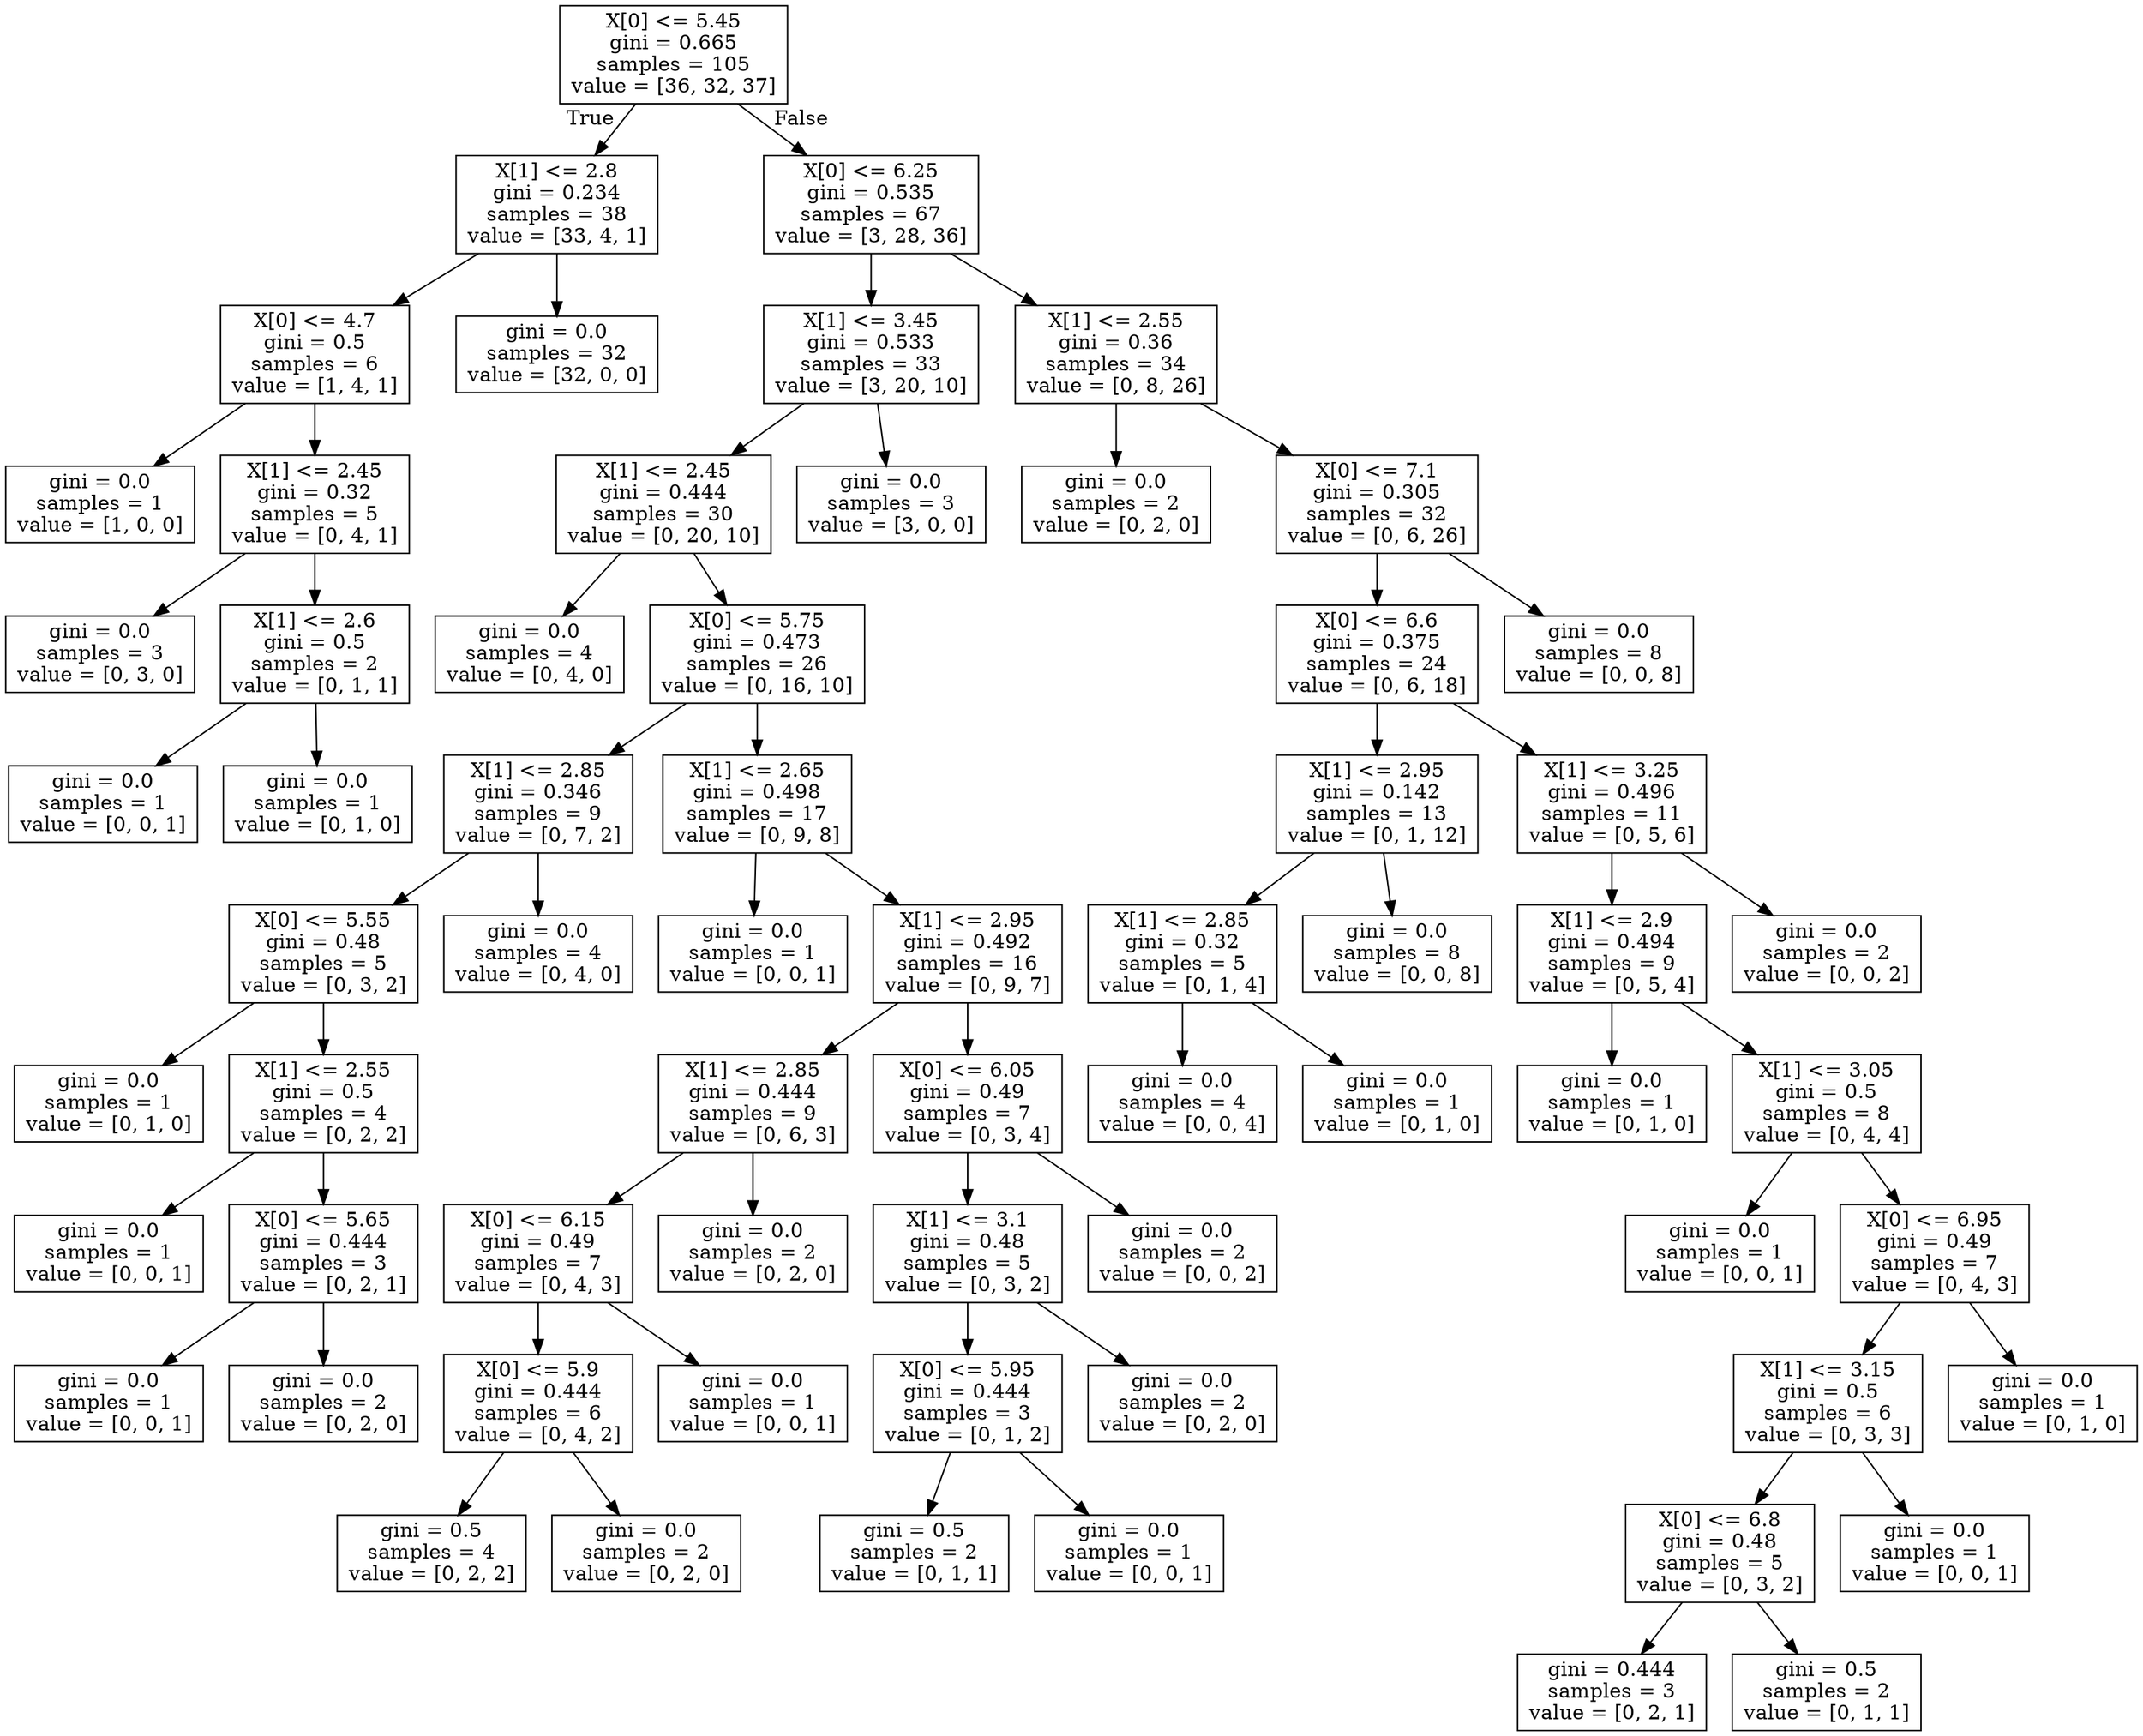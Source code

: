 digraph Tree {
node [shape=box] ;
0 [label="X[0] <= 5.45\ngini = 0.665\nsamples = 105\nvalue = [36, 32, 37]"] ;
1 [label="X[1] <= 2.8\ngini = 0.234\nsamples = 38\nvalue = [33, 4, 1]"] ;
0 -> 1 [labeldistance=2.5, labelangle=45, headlabel="True"] ;
2 [label="X[0] <= 4.7\ngini = 0.5\nsamples = 6\nvalue = [1, 4, 1]"] ;
1 -> 2 ;
3 [label="gini = 0.0\nsamples = 1\nvalue = [1, 0, 0]"] ;
2 -> 3 ;
4 [label="X[1] <= 2.45\ngini = 0.32\nsamples = 5\nvalue = [0, 4, 1]"] ;
2 -> 4 ;
5 [label="gini = 0.0\nsamples = 3\nvalue = [0, 3, 0]"] ;
4 -> 5 ;
6 [label="X[1] <= 2.6\ngini = 0.5\nsamples = 2\nvalue = [0, 1, 1]"] ;
4 -> 6 ;
7 [label="gini = 0.0\nsamples = 1\nvalue = [0, 0, 1]"] ;
6 -> 7 ;
8 [label="gini = 0.0\nsamples = 1\nvalue = [0, 1, 0]"] ;
6 -> 8 ;
9 [label="gini = 0.0\nsamples = 32\nvalue = [32, 0, 0]"] ;
1 -> 9 ;
10 [label="X[0] <= 6.25\ngini = 0.535\nsamples = 67\nvalue = [3, 28, 36]"] ;
0 -> 10 [labeldistance=2.5, labelangle=-45, headlabel="False"] ;
11 [label="X[1] <= 3.45\ngini = 0.533\nsamples = 33\nvalue = [3, 20, 10]"] ;
10 -> 11 ;
12 [label="X[1] <= 2.45\ngini = 0.444\nsamples = 30\nvalue = [0, 20, 10]"] ;
11 -> 12 ;
13 [label="gini = 0.0\nsamples = 4\nvalue = [0, 4, 0]"] ;
12 -> 13 ;
14 [label="X[0] <= 5.75\ngini = 0.473\nsamples = 26\nvalue = [0, 16, 10]"] ;
12 -> 14 ;
15 [label="X[1] <= 2.85\ngini = 0.346\nsamples = 9\nvalue = [0, 7, 2]"] ;
14 -> 15 ;
16 [label="X[0] <= 5.55\ngini = 0.48\nsamples = 5\nvalue = [0, 3, 2]"] ;
15 -> 16 ;
17 [label="gini = 0.0\nsamples = 1\nvalue = [0, 1, 0]"] ;
16 -> 17 ;
18 [label="X[1] <= 2.55\ngini = 0.5\nsamples = 4\nvalue = [0, 2, 2]"] ;
16 -> 18 ;
19 [label="gini = 0.0\nsamples = 1\nvalue = [0, 0, 1]"] ;
18 -> 19 ;
20 [label="X[0] <= 5.65\ngini = 0.444\nsamples = 3\nvalue = [0, 2, 1]"] ;
18 -> 20 ;
21 [label="gini = 0.0\nsamples = 1\nvalue = [0, 0, 1]"] ;
20 -> 21 ;
22 [label="gini = 0.0\nsamples = 2\nvalue = [0, 2, 0]"] ;
20 -> 22 ;
23 [label="gini = 0.0\nsamples = 4\nvalue = [0, 4, 0]"] ;
15 -> 23 ;
24 [label="X[1] <= 2.65\ngini = 0.498\nsamples = 17\nvalue = [0, 9, 8]"] ;
14 -> 24 ;
25 [label="gini = 0.0\nsamples = 1\nvalue = [0, 0, 1]"] ;
24 -> 25 ;
26 [label="X[1] <= 2.95\ngini = 0.492\nsamples = 16\nvalue = [0, 9, 7]"] ;
24 -> 26 ;
27 [label="X[1] <= 2.85\ngini = 0.444\nsamples = 9\nvalue = [0, 6, 3]"] ;
26 -> 27 ;
28 [label="X[0] <= 6.15\ngini = 0.49\nsamples = 7\nvalue = [0, 4, 3]"] ;
27 -> 28 ;
29 [label="X[0] <= 5.9\ngini = 0.444\nsamples = 6\nvalue = [0, 4, 2]"] ;
28 -> 29 ;
30 [label="gini = 0.5\nsamples = 4\nvalue = [0, 2, 2]"] ;
29 -> 30 ;
31 [label="gini = 0.0\nsamples = 2\nvalue = [0, 2, 0]"] ;
29 -> 31 ;
32 [label="gini = 0.0\nsamples = 1\nvalue = [0, 0, 1]"] ;
28 -> 32 ;
33 [label="gini = 0.0\nsamples = 2\nvalue = [0, 2, 0]"] ;
27 -> 33 ;
34 [label="X[0] <= 6.05\ngini = 0.49\nsamples = 7\nvalue = [0, 3, 4]"] ;
26 -> 34 ;
35 [label="X[1] <= 3.1\ngini = 0.48\nsamples = 5\nvalue = [0, 3, 2]"] ;
34 -> 35 ;
36 [label="X[0] <= 5.95\ngini = 0.444\nsamples = 3\nvalue = [0, 1, 2]"] ;
35 -> 36 ;
37 [label="gini = 0.5\nsamples = 2\nvalue = [0, 1, 1]"] ;
36 -> 37 ;
38 [label="gini = 0.0\nsamples = 1\nvalue = [0, 0, 1]"] ;
36 -> 38 ;
39 [label="gini = 0.0\nsamples = 2\nvalue = [0, 2, 0]"] ;
35 -> 39 ;
40 [label="gini = 0.0\nsamples = 2\nvalue = [0, 0, 2]"] ;
34 -> 40 ;
41 [label="gini = 0.0\nsamples = 3\nvalue = [3, 0, 0]"] ;
11 -> 41 ;
42 [label="X[1] <= 2.55\ngini = 0.36\nsamples = 34\nvalue = [0, 8, 26]"] ;
10 -> 42 ;
43 [label="gini = 0.0\nsamples = 2\nvalue = [0, 2, 0]"] ;
42 -> 43 ;
44 [label="X[0] <= 7.1\ngini = 0.305\nsamples = 32\nvalue = [0, 6, 26]"] ;
42 -> 44 ;
45 [label="X[0] <= 6.6\ngini = 0.375\nsamples = 24\nvalue = [0, 6, 18]"] ;
44 -> 45 ;
46 [label="X[1] <= 2.95\ngini = 0.142\nsamples = 13\nvalue = [0, 1, 12]"] ;
45 -> 46 ;
47 [label="X[1] <= 2.85\ngini = 0.32\nsamples = 5\nvalue = [0, 1, 4]"] ;
46 -> 47 ;
48 [label="gini = 0.0\nsamples = 4\nvalue = [0, 0, 4]"] ;
47 -> 48 ;
49 [label="gini = 0.0\nsamples = 1\nvalue = [0, 1, 0]"] ;
47 -> 49 ;
50 [label="gini = 0.0\nsamples = 8\nvalue = [0, 0, 8]"] ;
46 -> 50 ;
51 [label="X[1] <= 3.25\ngini = 0.496\nsamples = 11\nvalue = [0, 5, 6]"] ;
45 -> 51 ;
52 [label="X[1] <= 2.9\ngini = 0.494\nsamples = 9\nvalue = [0, 5, 4]"] ;
51 -> 52 ;
53 [label="gini = 0.0\nsamples = 1\nvalue = [0, 1, 0]"] ;
52 -> 53 ;
54 [label="X[1] <= 3.05\ngini = 0.5\nsamples = 8\nvalue = [0, 4, 4]"] ;
52 -> 54 ;
55 [label="gini = 0.0\nsamples = 1\nvalue = [0, 0, 1]"] ;
54 -> 55 ;
56 [label="X[0] <= 6.95\ngini = 0.49\nsamples = 7\nvalue = [0, 4, 3]"] ;
54 -> 56 ;
57 [label="X[1] <= 3.15\ngini = 0.5\nsamples = 6\nvalue = [0, 3, 3]"] ;
56 -> 57 ;
58 [label="X[0] <= 6.8\ngini = 0.48\nsamples = 5\nvalue = [0, 3, 2]"] ;
57 -> 58 ;
59 [label="gini = 0.444\nsamples = 3\nvalue = [0, 2, 1]"] ;
58 -> 59 ;
60 [label="gini = 0.5\nsamples = 2\nvalue = [0, 1, 1]"] ;
58 -> 60 ;
61 [label="gini = 0.0\nsamples = 1\nvalue = [0, 0, 1]"] ;
57 -> 61 ;
62 [label="gini = 0.0\nsamples = 1\nvalue = [0, 1, 0]"] ;
56 -> 62 ;
63 [label="gini = 0.0\nsamples = 2\nvalue = [0, 0, 2]"] ;
51 -> 63 ;
64 [label="gini = 0.0\nsamples = 8\nvalue = [0, 0, 8]"] ;
44 -> 64 ;
}